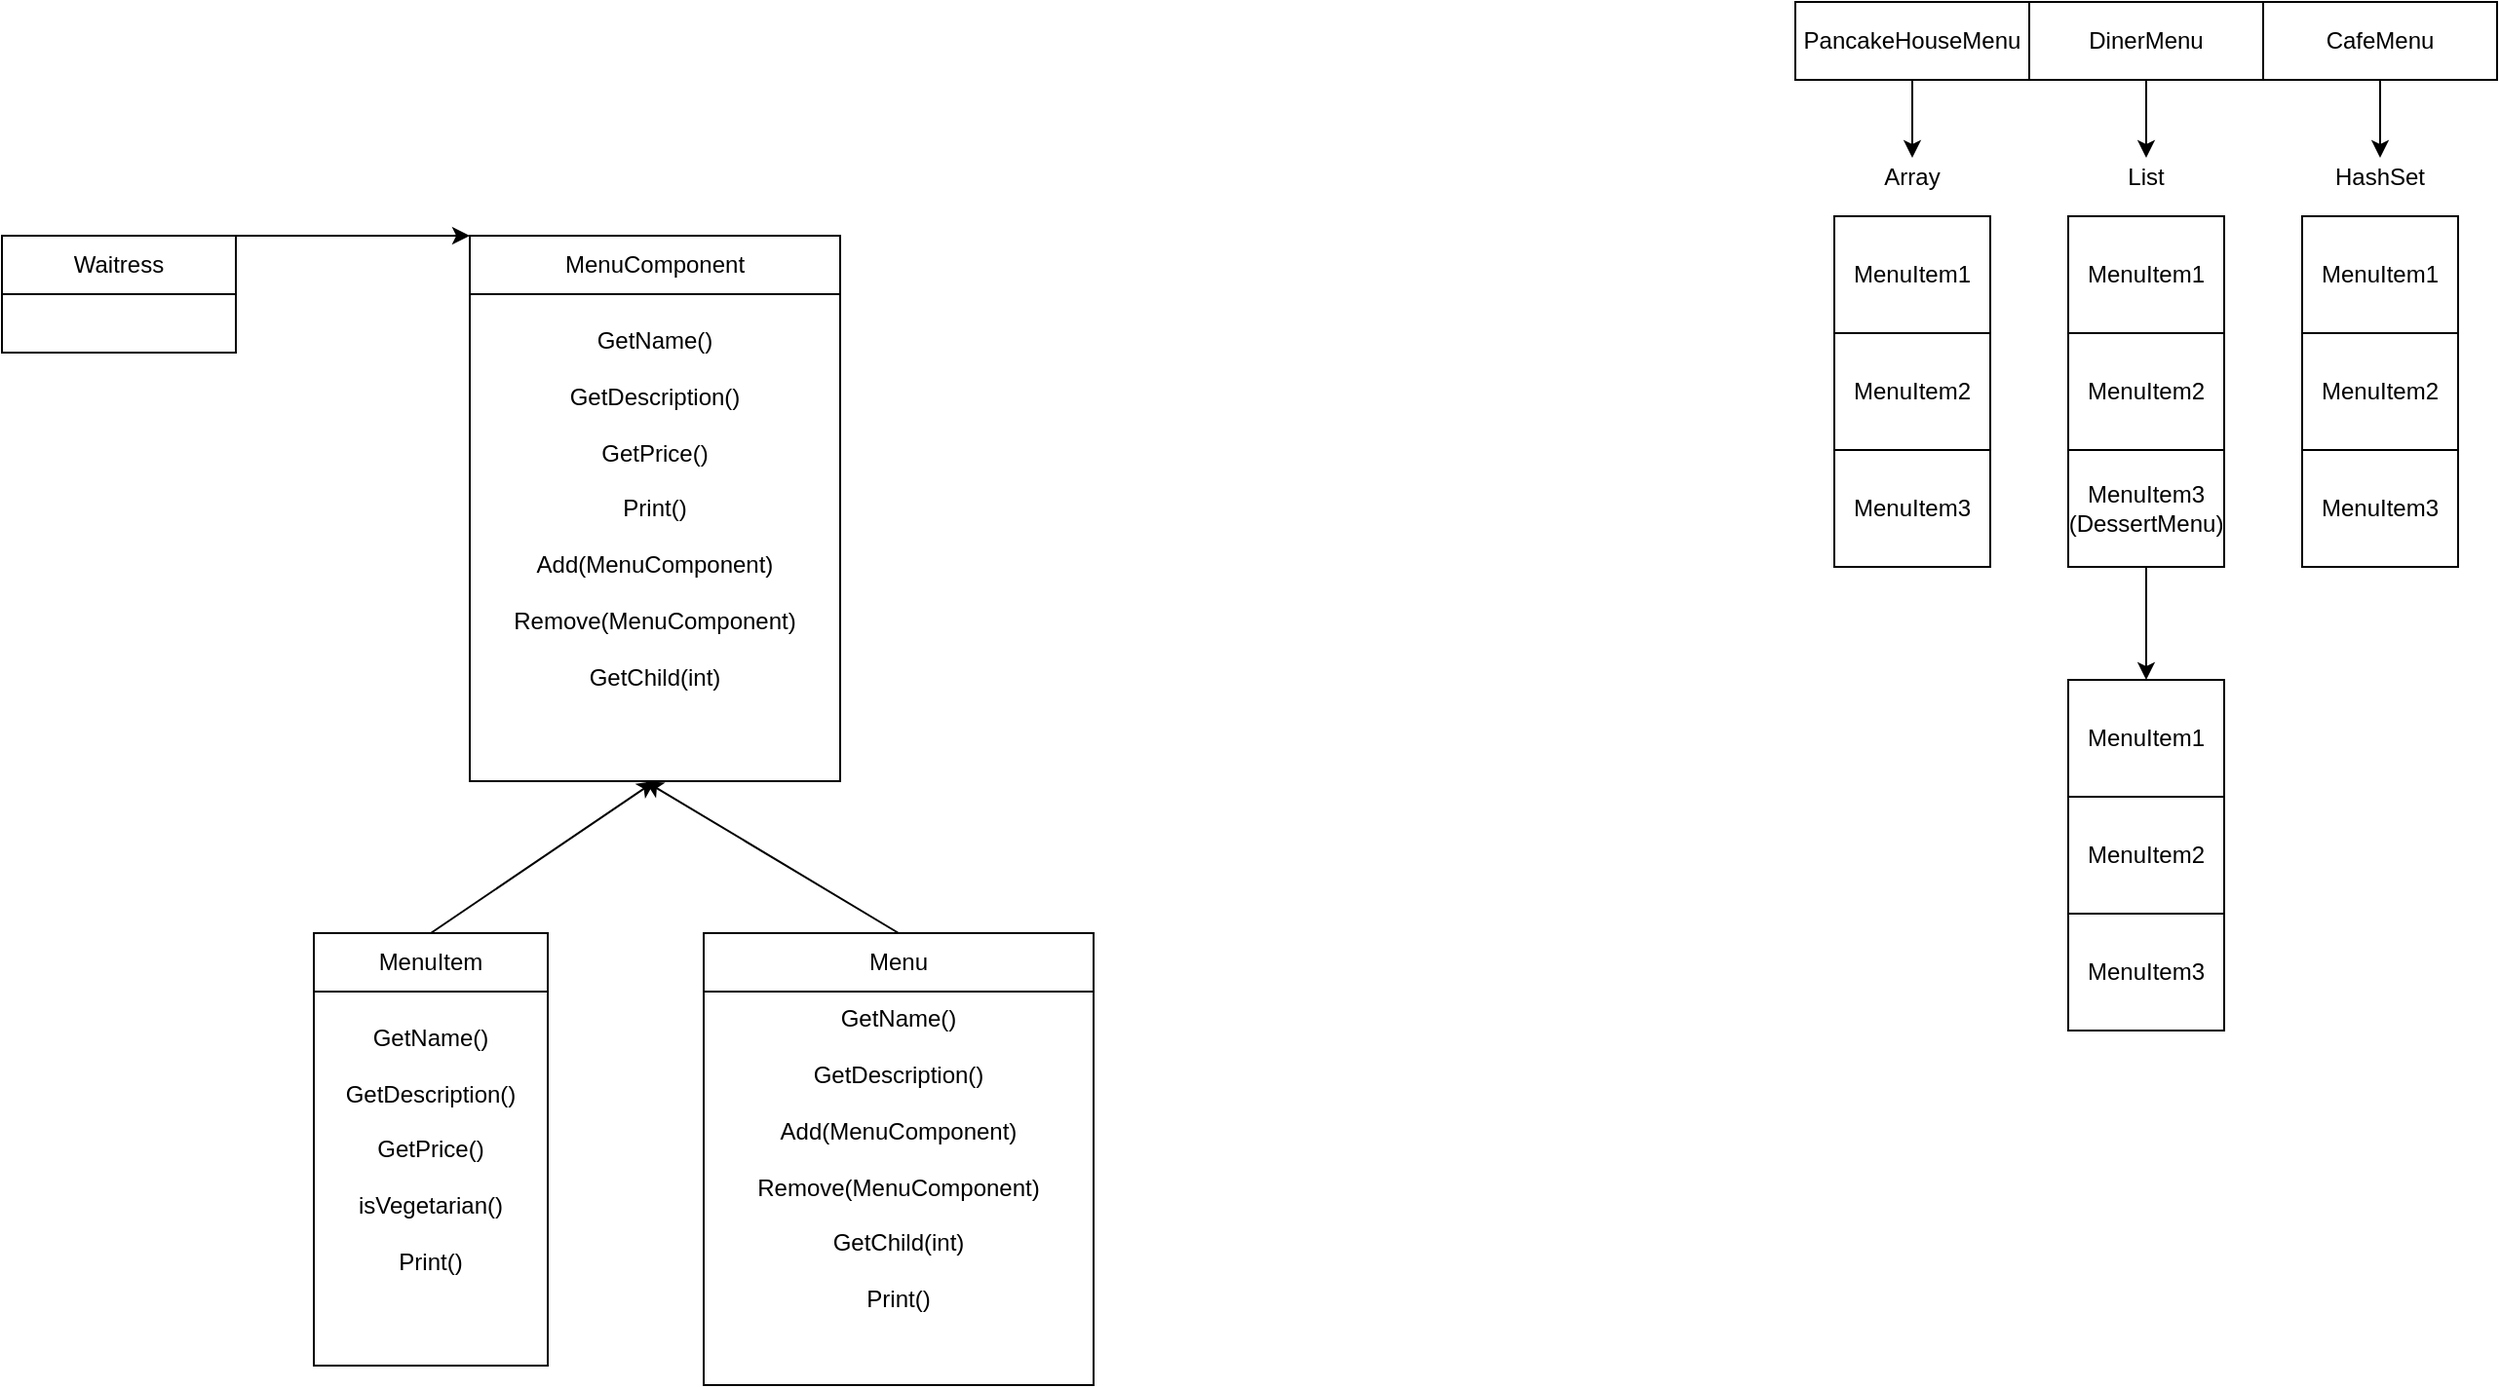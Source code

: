 <mxfile version="14.9.6" type="device"><diagram id="04ws-6S3k_a48FvZapLy" name="Page-1"><mxGraphModel dx="1618" dy="672" grid="1" gridSize="10" guides="1" tooltips="1" connect="1" arrows="1" fold="1" page="1" pageScale="1" pageWidth="850" pageHeight="1100" math="0" shadow="0"><root><mxCell id="0"/><mxCell id="1" parent="0"/><mxCell id="5yQrgLZVAdy8FSs5XfC6-2" value="PancakeHouseMenu" style="rounded=0;whiteSpace=wrap;html=1;" vertex="1" parent="1"><mxGeometry x="320" y="80" width="120" height="40" as="geometry"/></mxCell><mxCell id="5yQrgLZVAdy8FSs5XfC6-3" value="DinerMenu" style="rounded=0;whiteSpace=wrap;html=1;" vertex="1" parent="1"><mxGeometry x="440" y="80" width="120" height="40" as="geometry"/></mxCell><mxCell id="5yQrgLZVAdy8FSs5XfC6-6" value="CafeMenu" style="rounded=0;whiteSpace=wrap;html=1;" vertex="1" parent="1"><mxGeometry x="560" y="80" width="120" height="40" as="geometry"/></mxCell><mxCell id="5yQrgLZVAdy8FSs5XfC6-7" value="" style="rounded=0;whiteSpace=wrap;html=1;rotation=90;" vertex="1" parent="1"><mxGeometry x="290" y="240" width="180" height="80" as="geometry"/></mxCell><mxCell id="5yQrgLZVAdy8FSs5XfC6-8" value="MenuItem1" style="rounded=0;whiteSpace=wrap;html=1;" vertex="1" parent="1"><mxGeometry x="340" y="190" width="80" height="60" as="geometry"/></mxCell><mxCell id="5yQrgLZVAdy8FSs5XfC6-9" value="&lt;span&gt;MenuItem2&lt;/span&gt;" style="rounded=0;whiteSpace=wrap;html=1;" vertex="1" parent="1"><mxGeometry x="340" y="250" width="80" height="60" as="geometry"/></mxCell><mxCell id="5yQrgLZVAdy8FSs5XfC6-10" value="&lt;span&gt;MenuItem3&lt;/span&gt;" style="rounded=0;whiteSpace=wrap;html=1;" vertex="1" parent="1"><mxGeometry x="340" y="310" width="80" height="60" as="geometry"/></mxCell><mxCell id="5yQrgLZVAdy8FSs5XfC6-11" value="Array" style="text;html=1;strokeColor=none;fillColor=none;align=center;verticalAlign=middle;whiteSpace=wrap;rounded=0;" vertex="1" parent="1"><mxGeometry x="360" y="160" width="40" height="20" as="geometry"/></mxCell><mxCell id="5yQrgLZVAdy8FSs5XfC6-12" value="" style="rounded=0;whiteSpace=wrap;html=1;rotation=90;" vertex="1" parent="1"><mxGeometry x="410" y="240" width="180" height="80" as="geometry"/></mxCell><mxCell id="5yQrgLZVAdy8FSs5XfC6-13" value="MenuItem1" style="rounded=0;whiteSpace=wrap;html=1;" vertex="1" parent="1"><mxGeometry x="460" y="190" width="80" height="60" as="geometry"/></mxCell><mxCell id="5yQrgLZVAdy8FSs5XfC6-14" value="&lt;span&gt;MenuItem2&lt;/span&gt;" style="rounded=0;whiteSpace=wrap;html=1;" vertex="1" parent="1"><mxGeometry x="460" y="250" width="80" height="60" as="geometry"/></mxCell><mxCell id="5yQrgLZVAdy8FSs5XfC6-15" value="&lt;span&gt;MenuItem3&lt;br&gt;(&lt;/span&gt;DessertMenu)&lt;span&gt;&lt;br&gt;&lt;/span&gt;" style="rounded=0;whiteSpace=wrap;html=1;" vertex="1" parent="1"><mxGeometry x="460" y="310" width="80" height="60" as="geometry"/></mxCell><mxCell id="5yQrgLZVAdy8FSs5XfC6-16" value="List" style="text;html=1;strokeColor=none;fillColor=none;align=center;verticalAlign=middle;whiteSpace=wrap;rounded=0;" vertex="1" parent="1"><mxGeometry x="480" y="160" width="40" height="20" as="geometry"/></mxCell><mxCell id="5yQrgLZVAdy8FSs5XfC6-18" value="" style="endArrow=classic;html=1;exitX=0.5;exitY=1;exitDx=0;exitDy=0;entryX=0.5;entryY=0;entryDx=0;entryDy=0;" edge="1" parent="1" source="5yQrgLZVAdy8FSs5XfC6-2" target="5yQrgLZVAdy8FSs5XfC6-11"><mxGeometry width="50" height="50" relative="1" as="geometry"><mxPoint x="370" y="360" as="sourcePoint"/><mxPoint x="420" y="310" as="targetPoint"/></mxGeometry></mxCell><mxCell id="5yQrgLZVAdy8FSs5XfC6-19" value="" style="endArrow=classic;html=1;exitX=0.5;exitY=1;exitDx=0;exitDy=0;entryX=0.5;entryY=0;entryDx=0;entryDy=0;" edge="1" parent="1" source="5yQrgLZVAdy8FSs5XfC6-3" target="5yQrgLZVAdy8FSs5XfC6-16"><mxGeometry width="50" height="50" relative="1" as="geometry"><mxPoint x="390" y="130" as="sourcePoint"/><mxPoint x="390" y="170" as="targetPoint"/></mxGeometry></mxCell><mxCell id="5yQrgLZVAdy8FSs5XfC6-20" value="" style="rounded=0;whiteSpace=wrap;html=1;rotation=90;" vertex="1" parent="1"><mxGeometry x="410" y="478" width="180" height="80" as="geometry"/></mxCell><mxCell id="5yQrgLZVAdy8FSs5XfC6-21" value="MenuItem1" style="rounded=0;whiteSpace=wrap;html=1;" vertex="1" parent="1"><mxGeometry x="460" y="428" width="80" height="60" as="geometry"/></mxCell><mxCell id="5yQrgLZVAdy8FSs5XfC6-22" value="&lt;span&gt;MenuItem2&lt;/span&gt;" style="rounded=0;whiteSpace=wrap;html=1;" vertex="1" parent="1"><mxGeometry x="460" y="488" width="80" height="60" as="geometry"/></mxCell><mxCell id="5yQrgLZVAdy8FSs5XfC6-23" value="&lt;span&gt;MenuItem3&lt;/span&gt;" style="rounded=0;whiteSpace=wrap;html=1;" vertex="1" parent="1"><mxGeometry x="460" y="548" width="80" height="60" as="geometry"/></mxCell><mxCell id="5yQrgLZVAdy8FSs5XfC6-24" value="" style="endArrow=classic;html=1;exitX=0.5;exitY=1;exitDx=0;exitDy=0;" edge="1" parent="1" source="5yQrgLZVAdy8FSs5XfC6-15" target="5yQrgLZVAdy8FSs5XfC6-21"><mxGeometry width="50" height="50" relative="1" as="geometry"><mxPoint x="370" y="360" as="sourcePoint"/><mxPoint x="420" y="310" as="targetPoint"/></mxGeometry></mxCell><mxCell id="5yQrgLZVAdy8FSs5XfC6-25" value="" style="rounded=0;whiteSpace=wrap;html=1;rotation=90;" vertex="1" parent="1"><mxGeometry x="530" y="240" width="180" height="80" as="geometry"/></mxCell><mxCell id="5yQrgLZVAdy8FSs5XfC6-26" value="MenuItem1" style="rounded=0;whiteSpace=wrap;html=1;" vertex="1" parent="1"><mxGeometry x="580" y="190" width="80" height="60" as="geometry"/></mxCell><mxCell id="5yQrgLZVAdy8FSs5XfC6-27" value="&lt;span&gt;MenuItem2&lt;/span&gt;" style="rounded=0;whiteSpace=wrap;html=1;" vertex="1" parent="1"><mxGeometry x="580" y="250" width="80" height="60" as="geometry"/></mxCell><mxCell id="5yQrgLZVAdy8FSs5XfC6-28" value="&lt;span&gt;MenuItem3&lt;/span&gt;" style="rounded=0;whiteSpace=wrap;html=1;" vertex="1" parent="1"><mxGeometry x="580" y="310" width="80" height="60" as="geometry"/></mxCell><mxCell id="5yQrgLZVAdy8FSs5XfC6-29" value="HashSet" style="text;html=1;strokeColor=none;fillColor=none;align=center;verticalAlign=middle;whiteSpace=wrap;rounded=0;" vertex="1" parent="1"><mxGeometry x="600" y="160" width="40" height="20" as="geometry"/></mxCell><mxCell id="5yQrgLZVAdy8FSs5XfC6-30" value="" style="endArrow=classic;html=1;exitX=0.5;exitY=1;exitDx=0;exitDy=0;entryX=0.5;entryY=0;entryDx=0;entryDy=0;" edge="1" parent="1" source="5yQrgLZVAdy8FSs5XfC6-6" target="5yQrgLZVAdy8FSs5XfC6-29"><mxGeometry width="50" height="50" relative="1" as="geometry"><mxPoint x="510" y="130" as="sourcePoint"/><mxPoint x="510" y="170" as="targetPoint"/></mxGeometry></mxCell><mxCell id="5yQrgLZVAdy8FSs5XfC6-31" value="" style="rounded=0;whiteSpace=wrap;html=1;" vertex="1" parent="1"><mxGeometry x="-600" y="200" width="120" height="60" as="geometry"/></mxCell><mxCell id="5yQrgLZVAdy8FSs5XfC6-32" value="Waitress" style="rounded=0;whiteSpace=wrap;html=1;" vertex="1" parent="1"><mxGeometry x="-600" y="200" width="120" height="30" as="geometry"/></mxCell><mxCell id="5yQrgLZVAdy8FSs5XfC6-33" value="GetName()&lt;br&gt;&lt;br&gt;GetDescription()&lt;br&gt;&lt;br&gt;GetPrice()&lt;br&gt;&lt;br&gt;Print()&lt;br&gt;&lt;br&gt;Add(MenuComponent)&lt;br&gt;&lt;br&gt;Remove(MenuComponent)&lt;br&gt;&lt;br&gt;GetChild(int)" style="rounded=0;whiteSpace=wrap;html=1;" vertex="1" parent="1"><mxGeometry x="-360" y="200" width="190" height="280" as="geometry"/></mxCell><mxCell id="5yQrgLZVAdy8FSs5XfC6-34" value="MenuComponent" style="rounded=0;whiteSpace=wrap;html=1;" vertex="1" parent="1"><mxGeometry x="-360" y="200" width="190" height="30" as="geometry"/></mxCell><mxCell id="5yQrgLZVAdy8FSs5XfC6-35" value="&lt;span&gt;GetName()&lt;/span&gt;&lt;br&gt;&lt;br&gt;&lt;span&gt;GetDescription()&lt;/span&gt;&lt;br&gt;&lt;br&gt;&lt;span&gt;GetPrice()&lt;br&gt;&lt;br&gt;isVegetarian()&lt;br&gt;&lt;br&gt;Print()&lt;br&gt;&lt;/span&gt;" style="rounded=0;whiteSpace=wrap;html=1;" vertex="1" parent="1"><mxGeometry x="-440" y="558" width="120" height="222" as="geometry"/></mxCell><mxCell id="5yQrgLZVAdy8FSs5XfC6-36" value="MenuItem" style="rounded=0;whiteSpace=wrap;html=1;" vertex="1" parent="1"><mxGeometry x="-440" y="558" width="120" height="30" as="geometry"/></mxCell><mxCell id="5yQrgLZVAdy8FSs5XfC6-37" value="&lt;span&gt;GetName()&lt;/span&gt;&lt;br&gt;&lt;br&gt;&lt;span&gt;GetDescription()&lt;/span&gt;&lt;br&gt;&lt;br&gt;Add(MenuComponent)&lt;br&gt;&lt;br&gt;Remove(MenuComponent)&lt;br&gt;&lt;br&gt;GetChild(int)&lt;br&gt;&lt;br&gt;Print()" style="rounded=0;whiteSpace=wrap;html=1;" vertex="1" parent="1"><mxGeometry x="-240" y="558" width="200" height="232" as="geometry"/></mxCell><mxCell id="5yQrgLZVAdy8FSs5XfC6-38" value="Menu" style="rounded=0;whiteSpace=wrap;html=1;" vertex="1" parent="1"><mxGeometry x="-240" y="558" width="200" height="30" as="geometry"/></mxCell><mxCell id="5yQrgLZVAdy8FSs5XfC6-39" value="" style="endArrow=classic;html=1;exitX=1;exitY=0;exitDx=0;exitDy=0;entryX=0;entryY=0;entryDx=0;entryDy=0;" edge="1" parent="1" source="5yQrgLZVAdy8FSs5XfC6-32" target="5yQrgLZVAdy8FSs5XfC6-34"><mxGeometry width="50" height="50" relative="1" as="geometry"><mxPoint x="-400" y="460" as="sourcePoint"/><mxPoint x="-350" y="410" as="targetPoint"/></mxGeometry></mxCell><mxCell id="5yQrgLZVAdy8FSs5XfC6-40" value="" style="endArrow=classic;html=1;exitX=0.5;exitY=0;exitDx=0;exitDy=0;entryX=0.5;entryY=1;entryDx=0;entryDy=0;" edge="1" parent="1" source="5yQrgLZVAdy8FSs5XfC6-36" target="5yQrgLZVAdy8FSs5XfC6-33"><mxGeometry width="50" height="50" relative="1" as="geometry"><mxPoint x="-400" y="510" as="sourcePoint"/><mxPoint x="-350" y="460" as="targetPoint"/></mxGeometry></mxCell><mxCell id="5yQrgLZVAdy8FSs5XfC6-41" value="" style="endArrow=classic;html=1;exitX=0.5;exitY=0;exitDx=0;exitDy=0;" edge="1" parent="1" source="5yQrgLZVAdy8FSs5XfC6-38"><mxGeometry width="50" height="50" relative="1" as="geometry"><mxPoint x="-370" y="568" as="sourcePoint"/><mxPoint x="-270" y="480" as="targetPoint"/></mxGeometry></mxCell></root></mxGraphModel></diagram></mxfile>